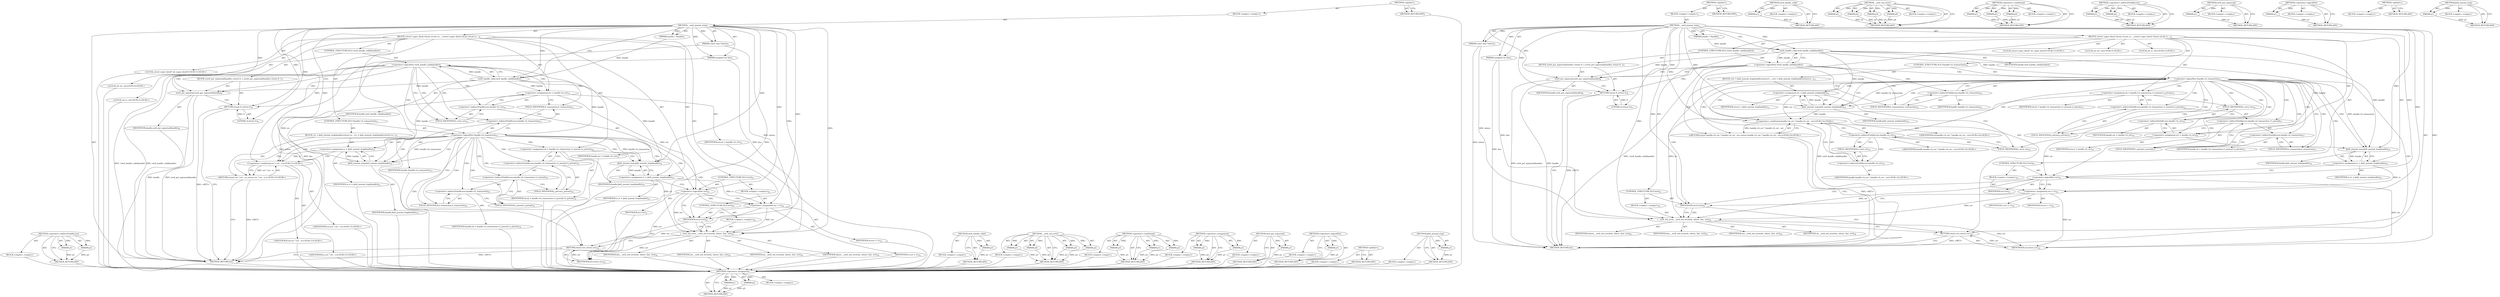 digraph "jbd2_journal_stop" {
vulnerable_121 [label=<(METHOD,&lt;operator&gt;.assignment)>];
vulnerable_122 [label=<(PARAM,p1)>];
vulnerable_123 [label=<(PARAM,p2)>];
vulnerable_124 [label=<(BLOCK,&lt;empty&gt;,&lt;empty&gt;)>];
vulnerable_125 [label=<(METHOD_RETURN,ANY)>];
vulnerable_6 [label=<(METHOD,&lt;global&gt;)<SUB>1</SUB>>];
vulnerable_7 [label=<(BLOCK,&lt;empty&gt;,&lt;empty&gt;)<SUB>1</SUB>>];
vulnerable_8 [label=<(METHOD,__ext4_journal_stop)<SUB>1</SUB>>];
vulnerable_9 [label=<(PARAM,const char *where)<SUB>1</SUB>>];
vulnerable_10 [label=<(PARAM,unsigned int line)<SUB>1</SUB>>];
vulnerable_11 [label=<(PARAM,handle_t *handle)<SUB>1</SUB>>];
vulnerable_12 [label=<(BLOCK,{
	struct super_block *sb;
	int err;
	int rc;

...,{
	struct super_block *sb;
	int err;
	int rc;

...)<SUB>2</SUB>>];
vulnerable_13 [label="<(LOCAL,struct super_block* sb: super_block*)<SUB>3</SUB>>"];
vulnerable_14 [label="<(LOCAL,int err: int)<SUB>4</SUB>>"];
vulnerable_15 [label="<(LOCAL,int rc: int)<SUB>5</SUB>>"];
vulnerable_16 [label=<(CONTROL_STRUCTURE,IF,if (!ext4_handle_valid(handle)))<SUB>7</SUB>>];
vulnerable_17 [label=<(&lt;operator&gt;.logicalNot,!ext4_handle_valid(handle))<SUB>7</SUB>>];
vulnerable_18 [label=<(ext4_handle_valid,ext4_handle_valid(handle))<SUB>7</SUB>>];
vulnerable_19 [label=<(IDENTIFIER,handle,ext4_handle_valid(handle))<SUB>7</SUB>>];
vulnerable_20 [label=<(BLOCK,{
		ext4_put_nojournal(handle);
 		return 0;
 	},{
		ext4_put_nojournal(handle);
 		return 0;
 	})<SUB>7</SUB>>];
vulnerable_21 [label=<(ext4_put_nojournal,ext4_put_nojournal(handle))<SUB>8</SUB>>];
vulnerable_22 [label=<(IDENTIFIER,handle,ext4_put_nojournal(handle))<SUB>8</SUB>>];
vulnerable_23 [label=<(RETURN,return 0;,return 0;)<SUB>9</SUB>>];
vulnerable_24 [label=<(LITERAL,0,return 0;)<SUB>9</SUB>>];
vulnerable_25 [label=<(CONTROL_STRUCTURE,IF,if (!handle-&gt;h_transaction))<SUB>12</SUB>>];
vulnerable_26 [label=<(&lt;operator&gt;.logicalNot,!handle-&gt;h_transaction)<SUB>12</SUB>>];
vulnerable_27 [label=<(&lt;operator&gt;.indirectFieldAccess,handle-&gt;h_transaction)<SUB>12</SUB>>];
vulnerable_28 [label=<(IDENTIFIER,handle,!handle-&gt;h_transaction)<SUB>12</SUB>>];
vulnerable_29 [label=<(FIELD_IDENTIFIER,h_transaction,h_transaction)<SUB>12</SUB>>];
vulnerable_30 [label=<(BLOCK,{
		err = jbd2_journal_stop(handle);
		return h...,{
		err = jbd2_journal_stop(handle);
		return h...)<SUB>12</SUB>>];
vulnerable_31 [label=<(&lt;operator&gt;.assignment,err = jbd2_journal_stop(handle))<SUB>13</SUB>>];
vulnerable_32 [label=<(IDENTIFIER,err,err = jbd2_journal_stop(handle))<SUB>13</SUB>>];
vulnerable_33 [label=<(jbd2_journal_stop,jbd2_journal_stop(handle))<SUB>13</SUB>>];
vulnerable_34 [label=<(IDENTIFIER,handle,jbd2_journal_stop(handle))<SUB>13</SUB>>];
vulnerable_35 [label="<(RETURN,return handle-&gt;h_err ? handle-&gt;h_err : err;,return handle-&gt;h_err ? handle-&gt;h_err : err;)<SUB>14</SUB>>"];
vulnerable_36 [label="<(&lt;operator&gt;.conditional,handle-&gt;h_err ? handle-&gt;h_err : err)<SUB>14</SUB>>"];
vulnerable_37 [label=<(&lt;operator&gt;.indirectFieldAccess,handle-&gt;h_err)<SUB>14</SUB>>];
vulnerable_38 [label="<(IDENTIFIER,handle,handle-&gt;h_err ? handle-&gt;h_err : err)<SUB>14</SUB>>"];
vulnerable_39 [label=<(FIELD_IDENTIFIER,h_err,h_err)<SUB>14</SUB>>];
vulnerable_40 [label=<(&lt;operator&gt;.indirectFieldAccess,handle-&gt;h_err)<SUB>14</SUB>>];
vulnerable_41 [label="<(IDENTIFIER,handle,handle-&gt;h_err ? handle-&gt;h_err : err)<SUB>14</SUB>>"];
vulnerable_42 [label=<(FIELD_IDENTIFIER,h_err,h_err)<SUB>14</SUB>>];
vulnerable_43 [label="<(IDENTIFIER,err,handle-&gt;h_err ? handle-&gt;h_err : err)<SUB>14</SUB>>"];
vulnerable_44 [label=<(&lt;operator&gt;.assignment,sb = handle-&gt;h_transaction-&gt;t_journal-&gt;j_private)<SUB>17</SUB>>];
vulnerable_45 [label=<(IDENTIFIER,sb,sb = handle-&gt;h_transaction-&gt;t_journal-&gt;j_private)<SUB>17</SUB>>];
vulnerable_46 [label=<(&lt;operator&gt;.indirectFieldAccess,handle-&gt;h_transaction-&gt;t_journal-&gt;j_private)<SUB>17</SUB>>];
vulnerable_47 [label=<(&lt;operator&gt;.indirectFieldAccess,handle-&gt;h_transaction-&gt;t_journal)<SUB>17</SUB>>];
vulnerable_48 [label=<(&lt;operator&gt;.indirectFieldAccess,handle-&gt;h_transaction)<SUB>17</SUB>>];
vulnerable_49 [label=<(IDENTIFIER,handle,sb = handle-&gt;h_transaction-&gt;t_journal-&gt;j_private)<SUB>17</SUB>>];
vulnerable_50 [label=<(FIELD_IDENTIFIER,h_transaction,h_transaction)<SUB>17</SUB>>];
vulnerable_51 [label=<(FIELD_IDENTIFIER,t_journal,t_journal)<SUB>17</SUB>>];
vulnerable_52 [label=<(FIELD_IDENTIFIER,j_private,j_private)<SUB>17</SUB>>];
vulnerable_53 [label=<(&lt;operator&gt;.assignment,err = handle-&gt;h_err)<SUB>18</SUB>>];
vulnerable_54 [label=<(IDENTIFIER,err,err = handle-&gt;h_err)<SUB>18</SUB>>];
vulnerable_55 [label=<(&lt;operator&gt;.indirectFieldAccess,handle-&gt;h_err)<SUB>18</SUB>>];
vulnerable_56 [label=<(IDENTIFIER,handle,err = handle-&gt;h_err)<SUB>18</SUB>>];
vulnerable_57 [label=<(FIELD_IDENTIFIER,h_err,h_err)<SUB>18</SUB>>];
vulnerable_58 [label=<(&lt;operator&gt;.assignment,rc = jbd2_journal_stop(handle))<SUB>19</SUB>>];
vulnerable_59 [label=<(IDENTIFIER,rc,rc = jbd2_journal_stop(handle))<SUB>19</SUB>>];
vulnerable_60 [label=<(jbd2_journal_stop,jbd2_journal_stop(handle))<SUB>19</SUB>>];
vulnerable_61 [label=<(IDENTIFIER,handle,jbd2_journal_stop(handle))<SUB>19</SUB>>];
vulnerable_62 [label=<(CONTROL_STRUCTURE,IF,if (!err))<SUB>21</SUB>>];
vulnerable_63 [label=<(&lt;operator&gt;.logicalNot,!err)<SUB>21</SUB>>];
vulnerable_64 [label=<(IDENTIFIER,err,!err)<SUB>21</SUB>>];
vulnerable_65 [label=<(BLOCK,&lt;empty&gt;,&lt;empty&gt;)<SUB>22</SUB>>];
vulnerable_66 [label=<(&lt;operator&gt;.assignment,err = rc)<SUB>22</SUB>>];
vulnerable_67 [label=<(IDENTIFIER,err,err = rc)<SUB>22</SUB>>];
vulnerable_68 [label=<(IDENTIFIER,rc,err = rc)<SUB>22</SUB>>];
vulnerable_69 [label=<(CONTROL_STRUCTURE,IF,if (err))<SUB>23</SUB>>];
vulnerable_70 [label=<(IDENTIFIER,err,if (err))<SUB>23</SUB>>];
vulnerable_71 [label=<(BLOCK,&lt;empty&gt;,&lt;empty&gt;)<SUB>24</SUB>>];
vulnerable_72 [label=<(__ext4_std_error,__ext4_std_error(sb, where, line, err))<SUB>24</SUB>>];
vulnerable_73 [label=<(IDENTIFIER,sb,__ext4_std_error(sb, where, line, err))<SUB>24</SUB>>];
vulnerable_74 [label=<(IDENTIFIER,where,__ext4_std_error(sb, where, line, err))<SUB>24</SUB>>];
vulnerable_75 [label=<(IDENTIFIER,line,__ext4_std_error(sb, where, line, err))<SUB>24</SUB>>];
vulnerable_76 [label=<(IDENTIFIER,err,__ext4_std_error(sb, where, line, err))<SUB>24</SUB>>];
vulnerable_77 [label=<(RETURN,return err;,return err;)<SUB>25</SUB>>];
vulnerable_78 [label=<(IDENTIFIER,err,return err;)<SUB>25</SUB>>];
vulnerable_79 [label=<(METHOD_RETURN,int)<SUB>1</SUB>>];
vulnerable_81 [label=<(METHOD_RETURN,ANY)<SUB>1</SUB>>];
vulnerable_108 [label=<(METHOD,ext4_handle_valid)>];
vulnerable_109 [label=<(PARAM,p1)>];
vulnerable_110 [label=<(BLOCK,&lt;empty&gt;,&lt;empty&gt;)>];
vulnerable_111 [label=<(METHOD_RETURN,ANY)>];
vulnerable_136 [label=<(METHOD,__ext4_std_error)>];
vulnerable_137 [label=<(PARAM,p1)>];
vulnerable_138 [label=<(PARAM,p2)>];
vulnerable_139 [label=<(PARAM,p3)>];
vulnerable_140 [label=<(PARAM,p4)>];
vulnerable_141 [label=<(BLOCK,&lt;empty&gt;,&lt;empty&gt;)>];
vulnerable_142 [label=<(METHOD_RETURN,ANY)>];
vulnerable_130 [label=<(METHOD,&lt;operator&gt;.conditional)>];
vulnerable_131 [label=<(PARAM,p1)>];
vulnerable_132 [label=<(PARAM,p2)>];
vulnerable_133 [label=<(PARAM,p3)>];
vulnerable_134 [label=<(BLOCK,&lt;empty&gt;,&lt;empty&gt;)>];
vulnerable_135 [label=<(METHOD_RETURN,ANY)>];
vulnerable_116 [label=<(METHOD,&lt;operator&gt;.indirectFieldAccess)>];
vulnerable_117 [label=<(PARAM,p1)>];
vulnerable_118 [label=<(PARAM,p2)>];
vulnerable_119 [label=<(BLOCK,&lt;empty&gt;,&lt;empty&gt;)>];
vulnerable_120 [label=<(METHOD_RETURN,ANY)>];
vulnerable_112 [label=<(METHOD,ext4_put_nojournal)>];
vulnerable_113 [label=<(PARAM,p1)>];
vulnerable_114 [label=<(BLOCK,&lt;empty&gt;,&lt;empty&gt;)>];
vulnerable_115 [label=<(METHOD_RETURN,ANY)>];
vulnerable_104 [label=<(METHOD,&lt;operator&gt;.logicalNot)>];
vulnerable_105 [label=<(PARAM,p1)>];
vulnerable_106 [label=<(BLOCK,&lt;empty&gt;,&lt;empty&gt;)>];
vulnerable_107 [label=<(METHOD_RETURN,ANY)>];
vulnerable_98 [label=<(METHOD,&lt;global&gt;)<SUB>1</SUB>>];
vulnerable_99 [label=<(BLOCK,&lt;empty&gt;,&lt;empty&gt;)>];
vulnerable_100 [label=<(METHOD_RETURN,ANY)>];
vulnerable_126 [label=<(METHOD,jbd2_journal_stop)>];
vulnerable_127 [label=<(PARAM,p1)>];
vulnerable_128 [label=<(BLOCK,&lt;empty&gt;,&lt;empty&gt;)>];
vulnerable_129 [label=<(METHOD_RETURN,ANY)>];
fixed_117 [label=<(METHOD,&lt;operator&gt;.indirectFieldAccess)>];
fixed_118 [label=<(PARAM,p1)>];
fixed_119 [label=<(PARAM,p2)>];
fixed_120 [label=<(BLOCK,&lt;empty&gt;,&lt;empty&gt;)>];
fixed_121 [label=<(METHOD_RETURN,ANY)>];
fixed_6 [label=<(METHOD,&lt;global&gt;)<SUB>1</SUB>>];
fixed_7 [label=<(BLOCK,&lt;empty&gt;,&lt;empty&gt;)<SUB>1</SUB>>];
fixed_8 [label=<(METHOD,__ext4_journal_stop)<SUB>1</SUB>>];
fixed_9 [label=<(PARAM,const char *where)<SUB>1</SUB>>];
fixed_10 [label=<(PARAM,unsigned int line)<SUB>1</SUB>>];
fixed_11 [label=<(PARAM,handle_t *handle)<SUB>1</SUB>>];
fixed_12 [label=<(BLOCK,{
	struct super_block *sb;
	int err;
	int rc;

...,{
	struct super_block *sb;
	int err;
	int rc;

...)<SUB>2</SUB>>];
fixed_13 [label="<(LOCAL,struct super_block* sb: super_block*)<SUB>3</SUB>>"];
fixed_14 [label="<(LOCAL,int err: int)<SUB>4</SUB>>"];
fixed_15 [label="<(LOCAL,int rc: int)<SUB>5</SUB>>"];
fixed_16 [label=<(CONTROL_STRUCTURE,IF,if (!ext4_handle_valid(handle)))<SUB>7</SUB>>];
fixed_17 [label=<(&lt;operator&gt;.logicalNot,!ext4_handle_valid(handle))<SUB>7</SUB>>];
fixed_18 [label=<(ext4_handle_valid,ext4_handle_valid(handle))<SUB>7</SUB>>];
fixed_19 [label=<(IDENTIFIER,handle,ext4_handle_valid(handle))<SUB>7</SUB>>];
fixed_20 [label=<(BLOCK,{
		ext4_put_nojournal(handle);
 		return 0;
 	},{
		ext4_put_nojournal(handle);
 		return 0;
 	})<SUB>7</SUB>>];
fixed_21 [label=<(ext4_put_nojournal,ext4_put_nojournal(handle))<SUB>8</SUB>>];
fixed_22 [label=<(IDENTIFIER,handle,ext4_put_nojournal(handle))<SUB>8</SUB>>];
fixed_23 [label=<(RETURN,return 0;,return 0;)<SUB>9</SUB>>];
fixed_24 [label=<(LITERAL,0,return 0;)<SUB>9</SUB>>];
fixed_25 [label=<(&lt;operator&gt;.assignment,err = handle-&gt;h_err)<SUB>12</SUB>>];
fixed_26 [label=<(IDENTIFIER,err,err = handle-&gt;h_err)<SUB>12</SUB>>];
fixed_27 [label=<(&lt;operator&gt;.indirectFieldAccess,handle-&gt;h_err)<SUB>12</SUB>>];
fixed_28 [label=<(IDENTIFIER,handle,err = handle-&gt;h_err)<SUB>12</SUB>>];
fixed_29 [label=<(FIELD_IDENTIFIER,h_err,h_err)<SUB>12</SUB>>];
fixed_30 [label=<(CONTROL_STRUCTURE,IF,if (!handle-&gt;h_transaction))<SUB>13</SUB>>];
fixed_31 [label=<(&lt;operator&gt;.logicalNot,!handle-&gt;h_transaction)<SUB>13</SUB>>];
fixed_32 [label=<(&lt;operator&gt;.indirectFieldAccess,handle-&gt;h_transaction)<SUB>13</SUB>>];
fixed_33 [label=<(IDENTIFIER,handle,!handle-&gt;h_transaction)<SUB>13</SUB>>];
fixed_34 [label=<(FIELD_IDENTIFIER,h_transaction,h_transaction)<SUB>13</SUB>>];
fixed_35 [label=<(BLOCK,{
		rc = jbd2_journal_stop(handle);
		return er...,{
		rc = jbd2_journal_stop(handle);
		return er...)<SUB>13</SUB>>];
fixed_36 [label=<(&lt;operator&gt;.assignment,rc = jbd2_journal_stop(handle))<SUB>14</SUB>>];
fixed_37 [label=<(IDENTIFIER,rc,rc = jbd2_journal_stop(handle))<SUB>14</SUB>>];
fixed_38 [label=<(jbd2_journal_stop,jbd2_journal_stop(handle))<SUB>14</SUB>>];
fixed_39 [label=<(IDENTIFIER,handle,jbd2_journal_stop(handle))<SUB>14</SUB>>];
fixed_40 [label="<(RETURN,return err ? err : rc;,return err ? err : rc;)<SUB>15</SUB>>"];
fixed_41 [label="<(&lt;operator&gt;.conditional,err ? err : rc)<SUB>15</SUB>>"];
fixed_42 [label="<(IDENTIFIER,err,err ? err : rc)<SUB>15</SUB>>"];
fixed_43 [label="<(IDENTIFIER,err,err ? err : rc)<SUB>15</SUB>>"];
fixed_44 [label="<(IDENTIFIER,rc,err ? err : rc)<SUB>15</SUB>>"];
fixed_45 [label=<(&lt;operator&gt;.assignment,sb = handle-&gt;h_transaction-&gt;t_journal-&gt;j_private)<SUB>18</SUB>>];
fixed_46 [label=<(IDENTIFIER,sb,sb = handle-&gt;h_transaction-&gt;t_journal-&gt;j_private)<SUB>18</SUB>>];
fixed_47 [label=<(&lt;operator&gt;.indirectFieldAccess,handle-&gt;h_transaction-&gt;t_journal-&gt;j_private)<SUB>18</SUB>>];
fixed_48 [label=<(&lt;operator&gt;.indirectFieldAccess,handle-&gt;h_transaction-&gt;t_journal)<SUB>18</SUB>>];
fixed_49 [label=<(&lt;operator&gt;.indirectFieldAccess,handle-&gt;h_transaction)<SUB>18</SUB>>];
fixed_50 [label=<(IDENTIFIER,handle,sb = handle-&gt;h_transaction-&gt;t_journal-&gt;j_private)<SUB>18</SUB>>];
fixed_51 [label=<(FIELD_IDENTIFIER,h_transaction,h_transaction)<SUB>18</SUB>>];
fixed_52 [label=<(FIELD_IDENTIFIER,t_journal,t_journal)<SUB>18</SUB>>];
fixed_53 [label=<(FIELD_IDENTIFIER,j_private,j_private)<SUB>18</SUB>>];
fixed_54 [label=<(&lt;operator&gt;.assignment,rc = jbd2_journal_stop(handle))<SUB>19</SUB>>];
fixed_55 [label=<(IDENTIFIER,rc,rc = jbd2_journal_stop(handle))<SUB>19</SUB>>];
fixed_56 [label=<(jbd2_journal_stop,jbd2_journal_stop(handle))<SUB>19</SUB>>];
fixed_57 [label=<(IDENTIFIER,handle,jbd2_journal_stop(handle))<SUB>19</SUB>>];
fixed_58 [label=<(CONTROL_STRUCTURE,IF,if (!err))<SUB>21</SUB>>];
fixed_59 [label=<(&lt;operator&gt;.logicalNot,!err)<SUB>21</SUB>>];
fixed_60 [label=<(IDENTIFIER,err,!err)<SUB>21</SUB>>];
fixed_61 [label=<(BLOCK,&lt;empty&gt;,&lt;empty&gt;)<SUB>22</SUB>>];
fixed_62 [label=<(&lt;operator&gt;.assignment,err = rc)<SUB>22</SUB>>];
fixed_63 [label=<(IDENTIFIER,err,err = rc)<SUB>22</SUB>>];
fixed_64 [label=<(IDENTIFIER,rc,err = rc)<SUB>22</SUB>>];
fixed_65 [label=<(CONTROL_STRUCTURE,IF,if (err))<SUB>23</SUB>>];
fixed_66 [label=<(IDENTIFIER,err,if (err))<SUB>23</SUB>>];
fixed_67 [label=<(BLOCK,&lt;empty&gt;,&lt;empty&gt;)<SUB>24</SUB>>];
fixed_68 [label=<(__ext4_std_error,__ext4_std_error(sb, where, line, err))<SUB>24</SUB>>];
fixed_69 [label=<(IDENTIFIER,sb,__ext4_std_error(sb, where, line, err))<SUB>24</SUB>>];
fixed_70 [label=<(IDENTIFIER,where,__ext4_std_error(sb, where, line, err))<SUB>24</SUB>>];
fixed_71 [label=<(IDENTIFIER,line,__ext4_std_error(sb, where, line, err))<SUB>24</SUB>>];
fixed_72 [label=<(IDENTIFIER,err,__ext4_std_error(sb, where, line, err))<SUB>24</SUB>>];
fixed_73 [label=<(RETURN,return err;,return err;)<SUB>25</SUB>>];
fixed_74 [label=<(IDENTIFIER,err,return err;)<SUB>25</SUB>>];
fixed_75 [label=<(METHOD_RETURN,int)<SUB>1</SUB>>];
fixed_77 [label=<(METHOD_RETURN,ANY)<SUB>1</SUB>>];
fixed_104 [label=<(METHOD,ext4_handle_valid)>];
fixed_105 [label=<(PARAM,p1)>];
fixed_106 [label=<(BLOCK,&lt;empty&gt;,&lt;empty&gt;)>];
fixed_107 [label=<(METHOD_RETURN,ANY)>];
fixed_132 [label=<(METHOD,__ext4_std_error)>];
fixed_133 [label=<(PARAM,p1)>];
fixed_134 [label=<(PARAM,p2)>];
fixed_135 [label=<(PARAM,p3)>];
fixed_136 [label=<(PARAM,p4)>];
fixed_137 [label=<(BLOCK,&lt;empty&gt;,&lt;empty&gt;)>];
fixed_138 [label=<(METHOD_RETURN,ANY)>];
fixed_126 [label=<(METHOD,&lt;operator&gt;.conditional)>];
fixed_127 [label=<(PARAM,p1)>];
fixed_128 [label=<(PARAM,p2)>];
fixed_129 [label=<(PARAM,p3)>];
fixed_130 [label=<(BLOCK,&lt;empty&gt;,&lt;empty&gt;)>];
fixed_131 [label=<(METHOD_RETURN,ANY)>];
fixed_112 [label=<(METHOD,&lt;operator&gt;.assignment)>];
fixed_113 [label=<(PARAM,p1)>];
fixed_114 [label=<(PARAM,p2)>];
fixed_115 [label=<(BLOCK,&lt;empty&gt;,&lt;empty&gt;)>];
fixed_116 [label=<(METHOD_RETURN,ANY)>];
fixed_108 [label=<(METHOD,ext4_put_nojournal)>];
fixed_109 [label=<(PARAM,p1)>];
fixed_110 [label=<(BLOCK,&lt;empty&gt;,&lt;empty&gt;)>];
fixed_111 [label=<(METHOD_RETURN,ANY)>];
fixed_100 [label=<(METHOD,&lt;operator&gt;.logicalNot)>];
fixed_101 [label=<(PARAM,p1)>];
fixed_102 [label=<(BLOCK,&lt;empty&gt;,&lt;empty&gt;)>];
fixed_103 [label=<(METHOD_RETURN,ANY)>];
fixed_94 [label=<(METHOD,&lt;global&gt;)<SUB>1</SUB>>];
fixed_95 [label=<(BLOCK,&lt;empty&gt;,&lt;empty&gt;)>];
fixed_96 [label=<(METHOD_RETURN,ANY)>];
fixed_122 [label=<(METHOD,jbd2_journal_stop)>];
fixed_123 [label=<(PARAM,p1)>];
fixed_124 [label=<(BLOCK,&lt;empty&gt;,&lt;empty&gt;)>];
fixed_125 [label=<(METHOD_RETURN,ANY)>];
vulnerable_121 -> vulnerable_122  [key=0, label="AST: "];
vulnerable_121 -> vulnerable_122  [key=1, label="DDG: "];
vulnerable_121 -> vulnerable_124  [key=0, label="AST: "];
vulnerable_121 -> vulnerable_123  [key=0, label="AST: "];
vulnerable_121 -> vulnerable_123  [key=1, label="DDG: "];
vulnerable_121 -> vulnerable_125  [key=0, label="AST: "];
vulnerable_121 -> vulnerable_125  [key=1, label="CFG: "];
vulnerable_122 -> vulnerable_125  [key=0, label="DDG: p1"];
vulnerable_123 -> vulnerable_125  [key=0, label="DDG: p2"];
vulnerable_6 -> vulnerable_7  [key=0, label="AST: "];
vulnerable_6 -> vulnerable_81  [key=0, label="AST: "];
vulnerable_6 -> vulnerable_81  [key=1, label="CFG: "];
vulnerable_7 -> vulnerable_8  [key=0, label="AST: "];
vulnerable_8 -> vulnerable_9  [key=0, label="AST: "];
vulnerable_8 -> vulnerable_9  [key=1, label="DDG: "];
vulnerable_8 -> vulnerable_10  [key=0, label="AST: "];
vulnerable_8 -> vulnerable_10  [key=1, label="DDG: "];
vulnerable_8 -> vulnerable_11  [key=0, label="AST: "];
vulnerable_8 -> vulnerable_11  [key=1, label="DDG: "];
vulnerable_8 -> vulnerable_12  [key=0, label="AST: "];
vulnerable_8 -> vulnerable_79  [key=0, label="AST: "];
vulnerable_8 -> vulnerable_18  [key=0, label="CFG: "];
vulnerable_8 -> vulnerable_18  [key=1, label="DDG: "];
vulnerable_8 -> vulnerable_70  [key=0, label="DDG: "];
vulnerable_8 -> vulnerable_78  [key=0, label="DDG: "];
vulnerable_8 -> vulnerable_23  [key=0, label="DDG: "];
vulnerable_8 -> vulnerable_60  [key=0, label="DDG: "];
vulnerable_8 -> vulnerable_63  [key=0, label="DDG: "];
vulnerable_8 -> vulnerable_66  [key=0, label="DDG: "];
vulnerable_8 -> vulnerable_21  [key=0, label="DDG: "];
vulnerable_8 -> vulnerable_24  [key=0, label="DDG: "];
vulnerable_8 -> vulnerable_36  [key=0, label="DDG: "];
vulnerable_8 -> vulnerable_72  [key=0, label="DDG: "];
vulnerable_8 -> vulnerable_33  [key=0, label="DDG: "];
vulnerable_9 -> vulnerable_79  [key=0, label="DDG: where"];
vulnerable_9 -> vulnerable_72  [key=0, label="DDG: where"];
vulnerable_10 -> vulnerable_79  [key=0, label="DDG: line"];
vulnerable_10 -> vulnerable_72  [key=0, label="DDG: line"];
vulnerable_11 -> vulnerable_18  [key=0, label="DDG: handle"];
vulnerable_12 -> vulnerable_13  [key=0, label="AST: "];
vulnerable_12 -> vulnerable_14  [key=0, label="AST: "];
vulnerable_12 -> vulnerable_15  [key=0, label="AST: "];
vulnerable_12 -> vulnerable_16  [key=0, label="AST: "];
vulnerable_12 -> vulnerable_25  [key=0, label="AST: "];
vulnerable_12 -> vulnerable_44  [key=0, label="AST: "];
vulnerable_12 -> vulnerable_53  [key=0, label="AST: "];
vulnerable_12 -> vulnerable_58  [key=0, label="AST: "];
vulnerable_12 -> vulnerable_62  [key=0, label="AST: "];
vulnerable_12 -> vulnerable_69  [key=0, label="AST: "];
vulnerable_12 -> vulnerable_77  [key=0, label="AST: "];
vulnerable_16 -> vulnerable_17  [key=0, label="AST: "];
vulnerable_16 -> vulnerable_20  [key=0, label="AST: "];
vulnerable_17 -> vulnerable_18  [key=0, label="AST: "];
vulnerable_17 -> vulnerable_21  [key=0, label="CFG: "];
vulnerable_17 -> vulnerable_21  [key=1, label="CDG: "];
vulnerable_17 -> vulnerable_29  [key=0, label="CFG: "];
vulnerable_17 -> vulnerable_29  [key=1, label="CDG: "];
vulnerable_17 -> vulnerable_79  [key=0, label="DDG: ext4_handle_valid(handle)"];
vulnerable_17 -> vulnerable_79  [key=1, label="DDG: !ext4_handle_valid(handle)"];
vulnerable_17 -> vulnerable_26  [key=0, label="CDG: "];
vulnerable_17 -> vulnerable_27  [key=0, label="CDG: "];
vulnerable_17 -> vulnerable_23  [key=0, label="CDG: "];
vulnerable_18 -> vulnerable_19  [key=0, label="AST: "];
vulnerable_18 -> vulnerable_17  [key=0, label="CFG: "];
vulnerable_18 -> vulnerable_17  [key=1, label="DDG: handle"];
vulnerable_18 -> vulnerable_53  [key=0, label="DDG: handle"];
vulnerable_18 -> vulnerable_26  [key=0, label="DDG: handle"];
vulnerable_18 -> vulnerable_60  [key=0, label="DDG: handle"];
vulnerable_18 -> vulnerable_21  [key=0, label="DDG: handle"];
vulnerable_18 -> vulnerable_33  [key=0, label="DDG: handle"];
vulnerable_20 -> vulnerable_21  [key=0, label="AST: "];
vulnerable_20 -> vulnerable_23  [key=0, label="AST: "];
vulnerable_21 -> vulnerable_22  [key=0, label="AST: "];
vulnerable_21 -> vulnerable_23  [key=0, label="CFG: "];
vulnerable_21 -> vulnerable_79  [key=0, label="DDG: handle"];
vulnerable_21 -> vulnerable_79  [key=1, label="DDG: ext4_put_nojournal(handle)"];
vulnerable_23 -> vulnerable_24  [key=0, label="AST: "];
vulnerable_23 -> vulnerable_79  [key=0, label="CFG: "];
vulnerable_23 -> vulnerable_79  [key=1, label="DDG: &lt;RET&gt;"];
vulnerable_24 -> vulnerable_23  [key=0, label="DDG: 0"];
vulnerable_25 -> vulnerable_26  [key=0, label="AST: "];
vulnerable_25 -> vulnerable_30  [key=0, label="AST: "];
vulnerable_26 -> vulnerable_27  [key=0, label="AST: "];
vulnerable_26 -> vulnerable_33  [key=0, label="CFG: "];
vulnerable_26 -> vulnerable_33  [key=1, label="DDG: handle-&gt;h_transaction"];
vulnerable_26 -> vulnerable_33  [key=2, label="CDG: "];
vulnerable_26 -> vulnerable_50  [key=0, label="CFG: "];
vulnerable_26 -> vulnerable_50  [key=1, label="CDG: "];
vulnerable_26 -> vulnerable_60  [key=0, label="DDG: handle-&gt;h_transaction"];
vulnerable_26 -> vulnerable_60  [key=1, label="CDG: "];
vulnerable_26 -> vulnerable_47  [key=0, label="CDG: "];
vulnerable_26 -> vulnerable_48  [key=0, label="CDG: "];
vulnerable_26 -> vulnerable_77  [key=0, label="CDG: "];
vulnerable_26 -> vulnerable_51  [key=0, label="CDG: "];
vulnerable_26 -> vulnerable_57  [key=0, label="CDG: "];
vulnerable_26 -> vulnerable_52  [key=0, label="CDG: "];
vulnerable_26 -> vulnerable_37  [key=0, label="CDG: "];
vulnerable_26 -> vulnerable_46  [key=0, label="CDG: "];
vulnerable_26 -> vulnerable_44  [key=0, label="CDG: "];
vulnerable_26 -> vulnerable_35  [key=0, label="CDG: "];
vulnerable_26 -> vulnerable_58  [key=0, label="CDG: "];
vulnerable_26 -> vulnerable_36  [key=0, label="CDG: "];
vulnerable_26 -> vulnerable_53  [key=0, label="CDG: "];
vulnerable_26 -> vulnerable_70  [key=0, label="CDG: "];
vulnerable_26 -> vulnerable_63  [key=0, label="CDG: "];
vulnerable_26 -> vulnerable_55  [key=0, label="CDG: "];
vulnerable_26 -> vulnerable_39  [key=0, label="CDG: "];
vulnerable_26 -> vulnerable_31  [key=0, label="CDG: "];
vulnerable_27 -> vulnerable_28  [key=0, label="AST: "];
vulnerable_27 -> vulnerable_29  [key=0, label="AST: "];
vulnerable_27 -> vulnerable_26  [key=0, label="CFG: "];
vulnerable_29 -> vulnerable_27  [key=0, label="CFG: "];
vulnerable_30 -> vulnerable_31  [key=0, label="AST: "];
vulnerable_30 -> vulnerable_35  [key=0, label="AST: "];
vulnerable_31 -> vulnerable_32  [key=0, label="AST: "];
vulnerable_31 -> vulnerable_33  [key=0, label="AST: "];
vulnerable_31 -> vulnerable_39  [key=0, label="CFG: "];
vulnerable_31 -> vulnerable_36  [key=0, label="DDG: err"];
vulnerable_33 -> vulnerable_34  [key=0, label="AST: "];
vulnerable_33 -> vulnerable_31  [key=0, label="CFG: "];
vulnerable_33 -> vulnerable_31  [key=1, label="DDG: handle"];
vulnerable_33 -> vulnerable_36  [key=0, label="DDG: handle"];
vulnerable_35 -> vulnerable_36  [key=0, label="AST: "];
vulnerable_35 -> vulnerable_79  [key=0, label="CFG: "];
vulnerable_35 -> vulnerable_79  [key=1, label="DDG: &lt;RET&gt;"];
vulnerable_36 -> vulnerable_37  [key=0, label="AST: "];
vulnerable_36 -> vulnerable_40  [key=0, label="AST: "];
vulnerable_36 -> vulnerable_43  [key=0, label="AST: "];
vulnerable_36 -> vulnerable_35  [key=0, label="CFG: "];
vulnerable_36 -> vulnerable_35  [key=1, label="DDG: handle-&gt;h_err ? handle-&gt;h_err : err"];
vulnerable_37 -> vulnerable_38  [key=0, label="AST: "];
vulnerable_37 -> vulnerable_39  [key=0, label="AST: "];
vulnerable_37 -> vulnerable_42  [key=0, label="CFG: "];
vulnerable_37 -> vulnerable_42  [key=1, label="CDG: "];
vulnerable_37 -> vulnerable_36  [key=0, label="CFG: "];
vulnerable_37 -> vulnerable_40  [key=0, label="CDG: "];
vulnerable_39 -> vulnerable_37  [key=0, label="CFG: "];
vulnerable_40 -> vulnerable_41  [key=0, label="AST: "];
vulnerable_40 -> vulnerable_42  [key=0, label="AST: "];
vulnerable_40 -> vulnerable_36  [key=0, label="CFG: "];
vulnerable_42 -> vulnerable_40  [key=0, label="CFG: "];
vulnerable_44 -> vulnerable_45  [key=0, label="AST: "];
vulnerable_44 -> vulnerable_46  [key=0, label="AST: "];
vulnerable_44 -> vulnerable_57  [key=0, label="CFG: "];
vulnerable_44 -> vulnerable_72  [key=0, label="DDG: sb"];
vulnerable_46 -> vulnerable_47  [key=0, label="AST: "];
vulnerable_46 -> vulnerable_52  [key=0, label="AST: "];
vulnerable_46 -> vulnerable_44  [key=0, label="CFG: "];
vulnerable_47 -> vulnerable_48  [key=0, label="AST: "];
vulnerable_47 -> vulnerable_51  [key=0, label="AST: "];
vulnerable_47 -> vulnerable_52  [key=0, label="CFG: "];
vulnerable_48 -> vulnerable_49  [key=0, label="AST: "];
vulnerable_48 -> vulnerable_50  [key=0, label="AST: "];
vulnerable_48 -> vulnerable_51  [key=0, label="CFG: "];
vulnerable_50 -> vulnerable_48  [key=0, label="CFG: "];
vulnerable_51 -> vulnerable_47  [key=0, label="CFG: "];
vulnerable_52 -> vulnerable_46  [key=0, label="CFG: "];
vulnerable_53 -> vulnerable_54  [key=0, label="AST: "];
vulnerable_53 -> vulnerable_55  [key=0, label="AST: "];
vulnerable_53 -> vulnerable_60  [key=0, label="CFG: "];
vulnerable_53 -> vulnerable_63  [key=0, label="DDG: err"];
vulnerable_55 -> vulnerable_56  [key=0, label="AST: "];
vulnerable_55 -> vulnerable_57  [key=0, label="AST: "];
vulnerable_55 -> vulnerable_53  [key=0, label="CFG: "];
vulnerable_57 -> vulnerable_55  [key=0, label="CFG: "];
vulnerable_58 -> vulnerable_59  [key=0, label="AST: "];
vulnerable_58 -> vulnerable_60  [key=0, label="AST: "];
vulnerable_58 -> vulnerable_63  [key=0, label="CFG: "];
vulnerable_58 -> vulnerable_66  [key=0, label="DDG: rc"];
vulnerable_60 -> vulnerable_61  [key=0, label="AST: "];
vulnerable_60 -> vulnerable_58  [key=0, label="CFG: "];
vulnerable_60 -> vulnerable_58  [key=1, label="DDG: handle"];
vulnerable_62 -> vulnerable_63  [key=0, label="AST: "];
vulnerable_62 -> vulnerable_65  [key=0, label="AST: "];
vulnerable_63 -> vulnerable_64  [key=0, label="AST: "];
vulnerable_63 -> vulnerable_70  [key=0, label="CFG: "];
vulnerable_63 -> vulnerable_66  [key=0, label="CFG: "];
vulnerable_63 -> vulnerable_66  [key=1, label="CDG: "];
vulnerable_63 -> vulnerable_78  [key=0, label="DDG: err"];
vulnerable_63 -> vulnerable_72  [key=0, label="DDG: err"];
vulnerable_65 -> vulnerable_66  [key=0, label="AST: "];
vulnerable_66 -> vulnerable_67  [key=0, label="AST: "];
vulnerable_66 -> vulnerable_68  [key=0, label="AST: "];
vulnerable_66 -> vulnerable_70  [key=0, label="CFG: "];
vulnerable_66 -> vulnerable_78  [key=0, label="DDG: err"];
vulnerable_66 -> vulnerable_72  [key=0, label="DDG: err"];
vulnerable_69 -> vulnerable_70  [key=0, label="AST: "];
vulnerable_69 -> vulnerable_71  [key=0, label="AST: "];
vulnerable_70 -> vulnerable_72  [key=0, label="CFG: "];
vulnerable_70 -> vulnerable_72  [key=1, label="CDG: "];
vulnerable_70 -> vulnerable_77  [key=0, label="CFG: "];
vulnerable_71 -> vulnerable_72  [key=0, label="AST: "];
vulnerable_72 -> vulnerable_73  [key=0, label="AST: "];
vulnerable_72 -> vulnerable_74  [key=0, label="AST: "];
vulnerable_72 -> vulnerable_75  [key=0, label="AST: "];
vulnerable_72 -> vulnerable_76  [key=0, label="AST: "];
vulnerable_72 -> vulnerable_77  [key=0, label="CFG: "];
vulnerable_72 -> vulnerable_78  [key=0, label="DDG: err"];
vulnerable_77 -> vulnerable_78  [key=0, label="AST: "];
vulnerable_77 -> vulnerable_79  [key=0, label="CFG: "];
vulnerable_77 -> vulnerable_79  [key=1, label="DDG: &lt;RET&gt;"];
vulnerable_78 -> vulnerable_77  [key=0, label="DDG: err"];
vulnerable_108 -> vulnerable_109  [key=0, label="AST: "];
vulnerable_108 -> vulnerable_109  [key=1, label="DDG: "];
vulnerable_108 -> vulnerable_110  [key=0, label="AST: "];
vulnerable_108 -> vulnerable_111  [key=0, label="AST: "];
vulnerable_108 -> vulnerable_111  [key=1, label="CFG: "];
vulnerable_109 -> vulnerable_111  [key=0, label="DDG: p1"];
vulnerable_136 -> vulnerable_137  [key=0, label="AST: "];
vulnerable_136 -> vulnerable_137  [key=1, label="DDG: "];
vulnerable_136 -> vulnerable_141  [key=0, label="AST: "];
vulnerable_136 -> vulnerable_138  [key=0, label="AST: "];
vulnerable_136 -> vulnerable_138  [key=1, label="DDG: "];
vulnerable_136 -> vulnerable_142  [key=0, label="AST: "];
vulnerable_136 -> vulnerable_142  [key=1, label="CFG: "];
vulnerable_136 -> vulnerable_139  [key=0, label="AST: "];
vulnerable_136 -> vulnerable_139  [key=1, label="DDG: "];
vulnerable_136 -> vulnerable_140  [key=0, label="AST: "];
vulnerable_136 -> vulnerable_140  [key=1, label="DDG: "];
vulnerable_137 -> vulnerable_142  [key=0, label="DDG: p1"];
vulnerable_138 -> vulnerable_142  [key=0, label="DDG: p2"];
vulnerable_139 -> vulnerable_142  [key=0, label="DDG: p3"];
vulnerable_140 -> vulnerable_142  [key=0, label="DDG: p4"];
vulnerable_130 -> vulnerable_131  [key=0, label="AST: "];
vulnerable_130 -> vulnerable_131  [key=1, label="DDG: "];
vulnerable_130 -> vulnerable_134  [key=0, label="AST: "];
vulnerable_130 -> vulnerable_132  [key=0, label="AST: "];
vulnerable_130 -> vulnerable_132  [key=1, label="DDG: "];
vulnerable_130 -> vulnerable_135  [key=0, label="AST: "];
vulnerable_130 -> vulnerable_135  [key=1, label="CFG: "];
vulnerable_130 -> vulnerable_133  [key=0, label="AST: "];
vulnerable_130 -> vulnerable_133  [key=1, label="DDG: "];
vulnerable_131 -> vulnerable_135  [key=0, label="DDG: p1"];
vulnerable_132 -> vulnerable_135  [key=0, label="DDG: p2"];
vulnerable_133 -> vulnerable_135  [key=0, label="DDG: p3"];
vulnerable_116 -> vulnerable_117  [key=0, label="AST: "];
vulnerable_116 -> vulnerable_117  [key=1, label="DDG: "];
vulnerable_116 -> vulnerable_119  [key=0, label="AST: "];
vulnerable_116 -> vulnerable_118  [key=0, label="AST: "];
vulnerable_116 -> vulnerable_118  [key=1, label="DDG: "];
vulnerable_116 -> vulnerable_120  [key=0, label="AST: "];
vulnerable_116 -> vulnerable_120  [key=1, label="CFG: "];
vulnerable_117 -> vulnerable_120  [key=0, label="DDG: p1"];
vulnerable_118 -> vulnerable_120  [key=0, label="DDG: p2"];
vulnerable_112 -> vulnerable_113  [key=0, label="AST: "];
vulnerable_112 -> vulnerable_113  [key=1, label="DDG: "];
vulnerable_112 -> vulnerable_114  [key=0, label="AST: "];
vulnerable_112 -> vulnerable_115  [key=0, label="AST: "];
vulnerable_112 -> vulnerable_115  [key=1, label="CFG: "];
vulnerable_113 -> vulnerable_115  [key=0, label="DDG: p1"];
vulnerable_104 -> vulnerable_105  [key=0, label="AST: "];
vulnerable_104 -> vulnerable_105  [key=1, label="DDG: "];
vulnerable_104 -> vulnerable_106  [key=0, label="AST: "];
vulnerable_104 -> vulnerable_107  [key=0, label="AST: "];
vulnerable_104 -> vulnerable_107  [key=1, label="CFG: "];
vulnerable_105 -> vulnerable_107  [key=0, label="DDG: p1"];
vulnerable_98 -> vulnerable_99  [key=0, label="AST: "];
vulnerable_98 -> vulnerable_100  [key=0, label="AST: "];
vulnerable_98 -> vulnerable_100  [key=1, label="CFG: "];
vulnerable_126 -> vulnerable_127  [key=0, label="AST: "];
vulnerable_126 -> vulnerable_127  [key=1, label="DDG: "];
vulnerable_126 -> vulnerable_128  [key=0, label="AST: "];
vulnerable_126 -> vulnerable_129  [key=0, label="AST: "];
vulnerable_126 -> vulnerable_129  [key=1, label="CFG: "];
vulnerable_127 -> vulnerable_129  [key=0, label="DDG: p1"];
fixed_117 -> fixed_118  [key=0, label="AST: "];
fixed_117 -> fixed_118  [key=1, label="DDG: "];
fixed_117 -> fixed_120  [key=0, label="AST: "];
fixed_117 -> fixed_119  [key=0, label="AST: "];
fixed_117 -> fixed_119  [key=1, label="DDG: "];
fixed_117 -> fixed_121  [key=0, label="AST: "];
fixed_117 -> fixed_121  [key=1, label="CFG: "];
fixed_118 -> fixed_121  [key=0, label="DDG: p1"];
fixed_119 -> fixed_121  [key=0, label="DDG: p2"];
fixed_120 -> vulnerable_121  [key=0];
fixed_121 -> vulnerable_121  [key=0];
fixed_6 -> fixed_7  [key=0, label="AST: "];
fixed_6 -> fixed_77  [key=0, label="AST: "];
fixed_6 -> fixed_77  [key=1, label="CFG: "];
fixed_7 -> fixed_8  [key=0, label="AST: "];
fixed_8 -> fixed_9  [key=0, label="AST: "];
fixed_8 -> fixed_9  [key=1, label="DDG: "];
fixed_8 -> fixed_10  [key=0, label="AST: "];
fixed_8 -> fixed_10  [key=1, label="DDG: "];
fixed_8 -> fixed_11  [key=0, label="AST: "];
fixed_8 -> fixed_11  [key=1, label="DDG: "];
fixed_8 -> fixed_12  [key=0, label="AST: "];
fixed_8 -> fixed_75  [key=0, label="AST: "];
fixed_8 -> fixed_18  [key=0, label="CFG: "];
fixed_8 -> fixed_18  [key=1, label="DDG: "];
fixed_8 -> fixed_66  [key=0, label="DDG: "];
fixed_8 -> fixed_74  [key=0, label="DDG: "];
fixed_8 -> fixed_23  [key=0, label="DDG: "];
fixed_8 -> fixed_56  [key=0, label="DDG: "];
fixed_8 -> fixed_59  [key=0, label="DDG: "];
fixed_8 -> fixed_62  [key=0, label="DDG: "];
fixed_8 -> fixed_21  [key=0, label="DDG: "];
fixed_8 -> fixed_24  [key=0, label="DDG: "];
fixed_8 -> fixed_41  [key=0, label="DDG: "];
fixed_8 -> fixed_68  [key=0, label="DDG: "];
fixed_8 -> fixed_38  [key=0, label="DDG: "];
fixed_9 -> fixed_75  [key=0, label="DDG: where"];
fixed_9 -> fixed_68  [key=0, label="DDG: where"];
fixed_10 -> fixed_75  [key=0, label="DDG: line"];
fixed_10 -> fixed_68  [key=0, label="DDG: line"];
fixed_11 -> fixed_18  [key=0, label="DDG: handle"];
fixed_12 -> fixed_13  [key=0, label="AST: "];
fixed_12 -> fixed_14  [key=0, label="AST: "];
fixed_12 -> fixed_15  [key=0, label="AST: "];
fixed_12 -> fixed_16  [key=0, label="AST: "];
fixed_12 -> fixed_25  [key=0, label="AST: "];
fixed_12 -> fixed_30  [key=0, label="AST: "];
fixed_12 -> fixed_45  [key=0, label="AST: "];
fixed_12 -> fixed_54  [key=0, label="AST: "];
fixed_12 -> fixed_58  [key=0, label="AST: "];
fixed_12 -> fixed_65  [key=0, label="AST: "];
fixed_12 -> fixed_73  [key=0, label="AST: "];
fixed_13 -> vulnerable_121  [key=0];
fixed_14 -> vulnerable_121  [key=0];
fixed_15 -> vulnerable_121  [key=0];
fixed_16 -> fixed_17  [key=0, label="AST: "];
fixed_16 -> fixed_20  [key=0, label="AST: "];
fixed_17 -> fixed_18  [key=0, label="AST: "];
fixed_17 -> fixed_21  [key=0, label="CFG: "];
fixed_17 -> fixed_21  [key=1, label="CDG: "];
fixed_17 -> fixed_29  [key=0, label="CFG: "];
fixed_17 -> fixed_29  [key=1, label="CDG: "];
fixed_17 -> fixed_75  [key=0, label="DDG: ext4_handle_valid(handle)"];
fixed_17 -> fixed_75  [key=1, label="DDG: !ext4_handle_valid(handle)"];
fixed_17 -> fixed_34  [key=0, label="CDG: "];
fixed_17 -> fixed_32  [key=0, label="CDG: "];
fixed_17 -> fixed_25  [key=0, label="CDG: "];
fixed_17 -> fixed_27  [key=0, label="CDG: "];
fixed_17 -> fixed_23  [key=0, label="CDG: "];
fixed_17 -> fixed_31  [key=0, label="CDG: "];
fixed_18 -> fixed_19  [key=0, label="AST: "];
fixed_18 -> fixed_17  [key=0, label="CFG: "];
fixed_18 -> fixed_17  [key=1, label="DDG: handle"];
fixed_18 -> fixed_25  [key=0, label="DDG: handle"];
fixed_18 -> fixed_31  [key=0, label="DDG: handle"];
fixed_18 -> fixed_56  [key=0, label="DDG: handle"];
fixed_18 -> fixed_21  [key=0, label="DDG: handle"];
fixed_18 -> fixed_38  [key=0, label="DDG: handle"];
fixed_19 -> vulnerable_121  [key=0];
fixed_20 -> fixed_21  [key=0, label="AST: "];
fixed_20 -> fixed_23  [key=0, label="AST: "];
fixed_21 -> fixed_22  [key=0, label="AST: "];
fixed_21 -> fixed_23  [key=0, label="CFG: "];
fixed_21 -> fixed_75  [key=0, label="DDG: handle"];
fixed_21 -> fixed_75  [key=1, label="DDG: ext4_put_nojournal(handle)"];
fixed_22 -> vulnerable_121  [key=0];
fixed_23 -> fixed_24  [key=0, label="AST: "];
fixed_23 -> fixed_75  [key=0, label="CFG: "];
fixed_23 -> fixed_75  [key=1, label="DDG: &lt;RET&gt;"];
fixed_24 -> fixed_23  [key=0, label="DDG: 0"];
fixed_25 -> fixed_26  [key=0, label="AST: "];
fixed_25 -> fixed_27  [key=0, label="AST: "];
fixed_25 -> fixed_34  [key=0, label="CFG: "];
fixed_25 -> fixed_59  [key=0, label="DDG: err"];
fixed_25 -> fixed_41  [key=0, label="DDG: err"];
fixed_26 -> vulnerable_121  [key=0];
fixed_27 -> fixed_28  [key=0, label="AST: "];
fixed_27 -> fixed_29  [key=0, label="AST: "];
fixed_27 -> fixed_25  [key=0, label="CFG: "];
fixed_28 -> vulnerable_121  [key=0];
fixed_29 -> fixed_27  [key=0, label="CFG: "];
fixed_30 -> fixed_31  [key=0, label="AST: "];
fixed_30 -> fixed_35  [key=0, label="AST: "];
fixed_31 -> fixed_32  [key=0, label="AST: "];
fixed_31 -> fixed_38  [key=0, label="CFG: "];
fixed_31 -> fixed_38  [key=1, label="DDG: handle-&gt;h_transaction"];
fixed_31 -> fixed_38  [key=2, label="CDG: "];
fixed_31 -> fixed_51  [key=0, label="CFG: "];
fixed_31 -> fixed_51  [key=1, label="CDG: "];
fixed_31 -> fixed_56  [key=0, label="DDG: handle-&gt;h_transaction"];
fixed_31 -> fixed_56  [key=1, label="CDG: "];
fixed_31 -> fixed_47  [key=0, label="CDG: "];
fixed_31 -> fixed_48  [key=0, label="CDG: "];
fixed_31 -> fixed_49  [key=0, label="CDG: "];
fixed_31 -> fixed_73  [key=0, label="CDG: "];
fixed_31 -> fixed_66  [key=0, label="CDG: "];
fixed_31 -> fixed_52  [key=0, label="CDG: "];
fixed_31 -> fixed_45  [key=0, label="CDG: "];
fixed_31 -> fixed_40  [key=0, label="CDG: "];
fixed_31 -> fixed_59  [key=0, label="CDG: "];
fixed_31 -> fixed_54  [key=0, label="CDG: "];
fixed_31 -> fixed_36  [key=0, label="CDG: "];
fixed_31 -> fixed_53  [key=0, label="CDG: "];
fixed_31 -> fixed_41  [key=0, label="CDG: "];
fixed_32 -> fixed_33  [key=0, label="AST: "];
fixed_32 -> fixed_34  [key=0, label="AST: "];
fixed_32 -> fixed_31  [key=0, label="CFG: "];
fixed_33 -> vulnerable_121  [key=0];
fixed_34 -> fixed_32  [key=0, label="CFG: "];
fixed_35 -> fixed_36  [key=0, label="AST: "];
fixed_35 -> fixed_40  [key=0, label="AST: "];
fixed_36 -> fixed_37  [key=0, label="AST: "];
fixed_36 -> fixed_38  [key=0, label="AST: "];
fixed_36 -> fixed_41  [key=0, label="CFG: "];
fixed_36 -> fixed_41  [key=1, label="DDG: rc"];
fixed_37 -> vulnerable_121  [key=0];
fixed_38 -> fixed_39  [key=0, label="AST: "];
fixed_38 -> fixed_36  [key=0, label="CFG: "];
fixed_38 -> fixed_36  [key=1, label="DDG: handle"];
fixed_39 -> vulnerable_121  [key=0];
fixed_40 -> fixed_41  [key=0, label="AST: "];
fixed_40 -> fixed_75  [key=0, label="CFG: "];
fixed_40 -> fixed_75  [key=1, label="DDG: &lt;RET&gt;"];
fixed_41 -> fixed_42  [key=0, label="AST: "];
fixed_41 -> fixed_43  [key=0, label="AST: "];
fixed_41 -> fixed_44  [key=0, label="AST: "];
fixed_41 -> fixed_40  [key=0, label="CFG: "];
fixed_41 -> fixed_40  [key=1, label="DDG: err ? err : rc"];
fixed_42 -> vulnerable_121  [key=0];
fixed_43 -> vulnerable_121  [key=0];
fixed_44 -> vulnerable_121  [key=0];
fixed_45 -> fixed_46  [key=0, label="AST: "];
fixed_45 -> fixed_47  [key=0, label="AST: "];
fixed_45 -> fixed_56  [key=0, label="CFG: "];
fixed_45 -> fixed_68  [key=0, label="DDG: sb"];
fixed_46 -> vulnerable_121  [key=0];
fixed_47 -> fixed_48  [key=0, label="AST: "];
fixed_47 -> fixed_53  [key=0, label="AST: "];
fixed_47 -> fixed_45  [key=0, label="CFG: "];
fixed_48 -> fixed_49  [key=0, label="AST: "];
fixed_48 -> fixed_52  [key=0, label="AST: "];
fixed_48 -> fixed_53  [key=0, label="CFG: "];
fixed_49 -> fixed_50  [key=0, label="AST: "];
fixed_49 -> fixed_51  [key=0, label="AST: "];
fixed_49 -> fixed_52  [key=0, label="CFG: "];
fixed_50 -> vulnerable_121  [key=0];
fixed_51 -> fixed_49  [key=0, label="CFG: "];
fixed_52 -> fixed_48  [key=0, label="CFG: "];
fixed_53 -> fixed_47  [key=0, label="CFG: "];
fixed_54 -> fixed_55  [key=0, label="AST: "];
fixed_54 -> fixed_56  [key=0, label="AST: "];
fixed_54 -> fixed_59  [key=0, label="CFG: "];
fixed_54 -> fixed_62  [key=0, label="DDG: rc"];
fixed_55 -> vulnerable_121  [key=0];
fixed_56 -> fixed_57  [key=0, label="AST: "];
fixed_56 -> fixed_54  [key=0, label="CFG: "];
fixed_56 -> fixed_54  [key=1, label="DDG: handle"];
fixed_57 -> vulnerable_121  [key=0];
fixed_58 -> fixed_59  [key=0, label="AST: "];
fixed_58 -> fixed_61  [key=0, label="AST: "];
fixed_59 -> fixed_60  [key=0, label="AST: "];
fixed_59 -> fixed_66  [key=0, label="CFG: "];
fixed_59 -> fixed_62  [key=0, label="CFG: "];
fixed_59 -> fixed_62  [key=1, label="CDG: "];
fixed_59 -> fixed_74  [key=0, label="DDG: err"];
fixed_59 -> fixed_68  [key=0, label="DDG: err"];
fixed_60 -> vulnerable_121  [key=0];
fixed_61 -> fixed_62  [key=0, label="AST: "];
fixed_62 -> fixed_63  [key=0, label="AST: "];
fixed_62 -> fixed_64  [key=0, label="AST: "];
fixed_62 -> fixed_66  [key=0, label="CFG: "];
fixed_62 -> fixed_74  [key=0, label="DDG: err"];
fixed_62 -> fixed_68  [key=0, label="DDG: err"];
fixed_63 -> vulnerable_121  [key=0];
fixed_64 -> vulnerable_121  [key=0];
fixed_65 -> fixed_66  [key=0, label="AST: "];
fixed_65 -> fixed_67  [key=0, label="AST: "];
fixed_66 -> fixed_68  [key=0, label="CFG: "];
fixed_66 -> fixed_68  [key=1, label="CDG: "];
fixed_66 -> fixed_73  [key=0, label="CFG: "];
fixed_67 -> fixed_68  [key=0, label="AST: "];
fixed_68 -> fixed_69  [key=0, label="AST: "];
fixed_68 -> fixed_70  [key=0, label="AST: "];
fixed_68 -> fixed_71  [key=0, label="AST: "];
fixed_68 -> fixed_72  [key=0, label="AST: "];
fixed_68 -> fixed_73  [key=0, label="CFG: "];
fixed_68 -> fixed_74  [key=0, label="DDG: err"];
fixed_69 -> vulnerable_121  [key=0];
fixed_70 -> vulnerable_121  [key=0];
fixed_71 -> vulnerable_121  [key=0];
fixed_72 -> vulnerable_121  [key=0];
fixed_73 -> fixed_74  [key=0, label="AST: "];
fixed_73 -> fixed_75  [key=0, label="CFG: "];
fixed_73 -> fixed_75  [key=1, label="DDG: &lt;RET&gt;"];
fixed_74 -> fixed_73  [key=0, label="DDG: err"];
fixed_75 -> vulnerable_121  [key=0];
fixed_77 -> vulnerable_121  [key=0];
fixed_104 -> fixed_105  [key=0, label="AST: "];
fixed_104 -> fixed_105  [key=1, label="DDG: "];
fixed_104 -> fixed_106  [key=0, label="AST: "];
fixed_104 -> fixed_107  [key=0, label="AST: "];
fixed_104 -> fixed_107  [key=1, label="CFG: "];
fixed_105 -> fixed_107  [key=0, label="DDG: p1"];
fixed_106 -> vulnerable_121  [key=0];
fixed_107 -> vulnerable_121  [key=0];
fixed_132 -> fixed_133  [key=0, label="AST: "];
fixed_132 -> fixed_133  [key=1, label="DDG: "];
fixed_132 -> fixed_137  [key=0, label="AST: "];
fixed_132 -> fixed_134  [key=0, label="AST: "];
fixed_132 -> fixed_134  [key=1, label="DDG: "];
fixed_132 -> fixed_138  [key=0, label="AST: "];
fixed_132 -> fixed_138  [key=1, label="CFG: "];
fixed_132 -> fixed_135  [key=0, label="AST: "];
fixed_132 -> fixed_135  [key=1, label="DDG: "];
fixed_132 -> fixed_136  [key=0, label="AST: "];
fixed_132 -> fixed_136  [key=1, label="DDG: "];
fixed_133 -> fixed_138  [key=0, label="DDG: p1"];
fixed_134 -> fixed_138  [key=0, label="DDG: p2"];
fixed_135 -> fixed_138  [key=0, label="DDG: p3"];
fixed_136 -> fixed_138  [key=0, label="DDG: p4"];
fixed_137 -> vulnerable_121  [key=0];
fixed_138 -> vulnerable_121  [key=0];
fixed_126 -> fixed_127  [key=0, label="AST: "];
fixed_126 -> fixed_127  [key=1, label="DDG: "];
fixed_126 -> fixed_130  [key=0, label="AST: "];
fixed_126 -> fixed_128  [key=0, label="AST: "];
fixed_126 -> fixed_128  [key=1, label="DDG: "];
fixed_126 -> fixed_131  [key=0, label="AST: "];
fixed_126 -> fixed_131  [key=1, label="CFG: "];
fixed_126 -> fixed_129  [key=0, label="AST: "];
fixed_126 -> fixed_129  [key=1, label="DDG: "];
fixed_127 -> fixed_131  [key=0, label="DDG: p1"];
fixed_128 -> fixed_131  [key=0, label="DDG: p2"];
fixed_129 -> fixed_131  [key=0, label="DDG: p3"];
fixed_130 -> vulnerable_121  [key=0];
fixed_131 -> vulnerable_121  [key=0];
fixed_112 -> fixed_113  [key=0, label="AST: "];
fixed_112 -> fixed_113  [key=1, label="DDG: "];
fixed_112 -> fixed_115  [key=0, label="AST: "];
fixed_112 -> fixed_114  [key=0, label="AST: "];
fixed_112 -> fixed_114  [key=1, label="DDG: "];
fixed_112 -> fixed_116  [key=0, label="AST: "];
fixed_112 -> fixed_116  [key=1, label="CFG: "];
fixed_113 -> fixed_116  [key=0, label="DDG: p1"];
fixed_114 -> fixed_116  [key=0, label="DDG: p2"];
fixed_115 -> vulnerable_121  [key=0];
fixed_116 -> vulnerable_121  [key=0];
fixed_108 -> fixed_109  [key=0, label="AST: "];
fixed_108 -> fixed_109  [key=1, label="DDG: "];
fixed_108 -> fixed_110  [key=0, label="AST: "];
fixed_108 -> fixed_111  [key=0, label="AST: "];
fixed_108 -> fixed_111  [key=1, label="CFG: "];
fixed_109 -> fixed_111  [key=0, label="DDG: p1"];
fixed_110 -> vulnerable_121  [key=0];
fixed_111 -> vulnerable_121  [key=0];
fixed_100 -> fixed_101  [key=0, label="AST: "];
fixed_100 -> fixed_101  [key=1, label="DDG: "];
fixed_100 -> fixed_102  [key=0, label="AST: "];
fixed_100 -> fixed_103  [key=0, label="AST: "];
fixed_100 -> fixed_103  [key=1, label="CFG: "];
fixed_101 -> fixed_103  [key=0, label="DDG: p1"];
fixed_102 -> vulnerable_121  [key=0];
fixed_103 -> vulnerable_121  [key=0];
fixed_94 -> fixed_95  [key=0, label="AST: "];
fixed_94 -> fixed_96  [key=0, label="AST: "];
fixed_94 -> fixed_96  [key=1, label="CFG: "];
fixed_95 -> vulnerable_121  [key=0];
fixed_96 -> vulnerable_121  [key=0];
fixed_122 -> fixed_123  [key=0, label="AST: "];
fixed_122 -> fixed_123  [key=1, label="DDG: "];
fixed_122 -> fixed_124  [key=0, label="AST: "];
fixed_122 -> fixed_125  [key=0, label="AST: "];
fixed_122 -> fixed_125  [key=1, label="CFG: "];
fixed_123 -> fixed_125  [key=0, label="DDG: p1"];
fixed_124 -> vulnerable_121  [key=0];
fixed_125 -> vulnerable_121  [key=0];
}
